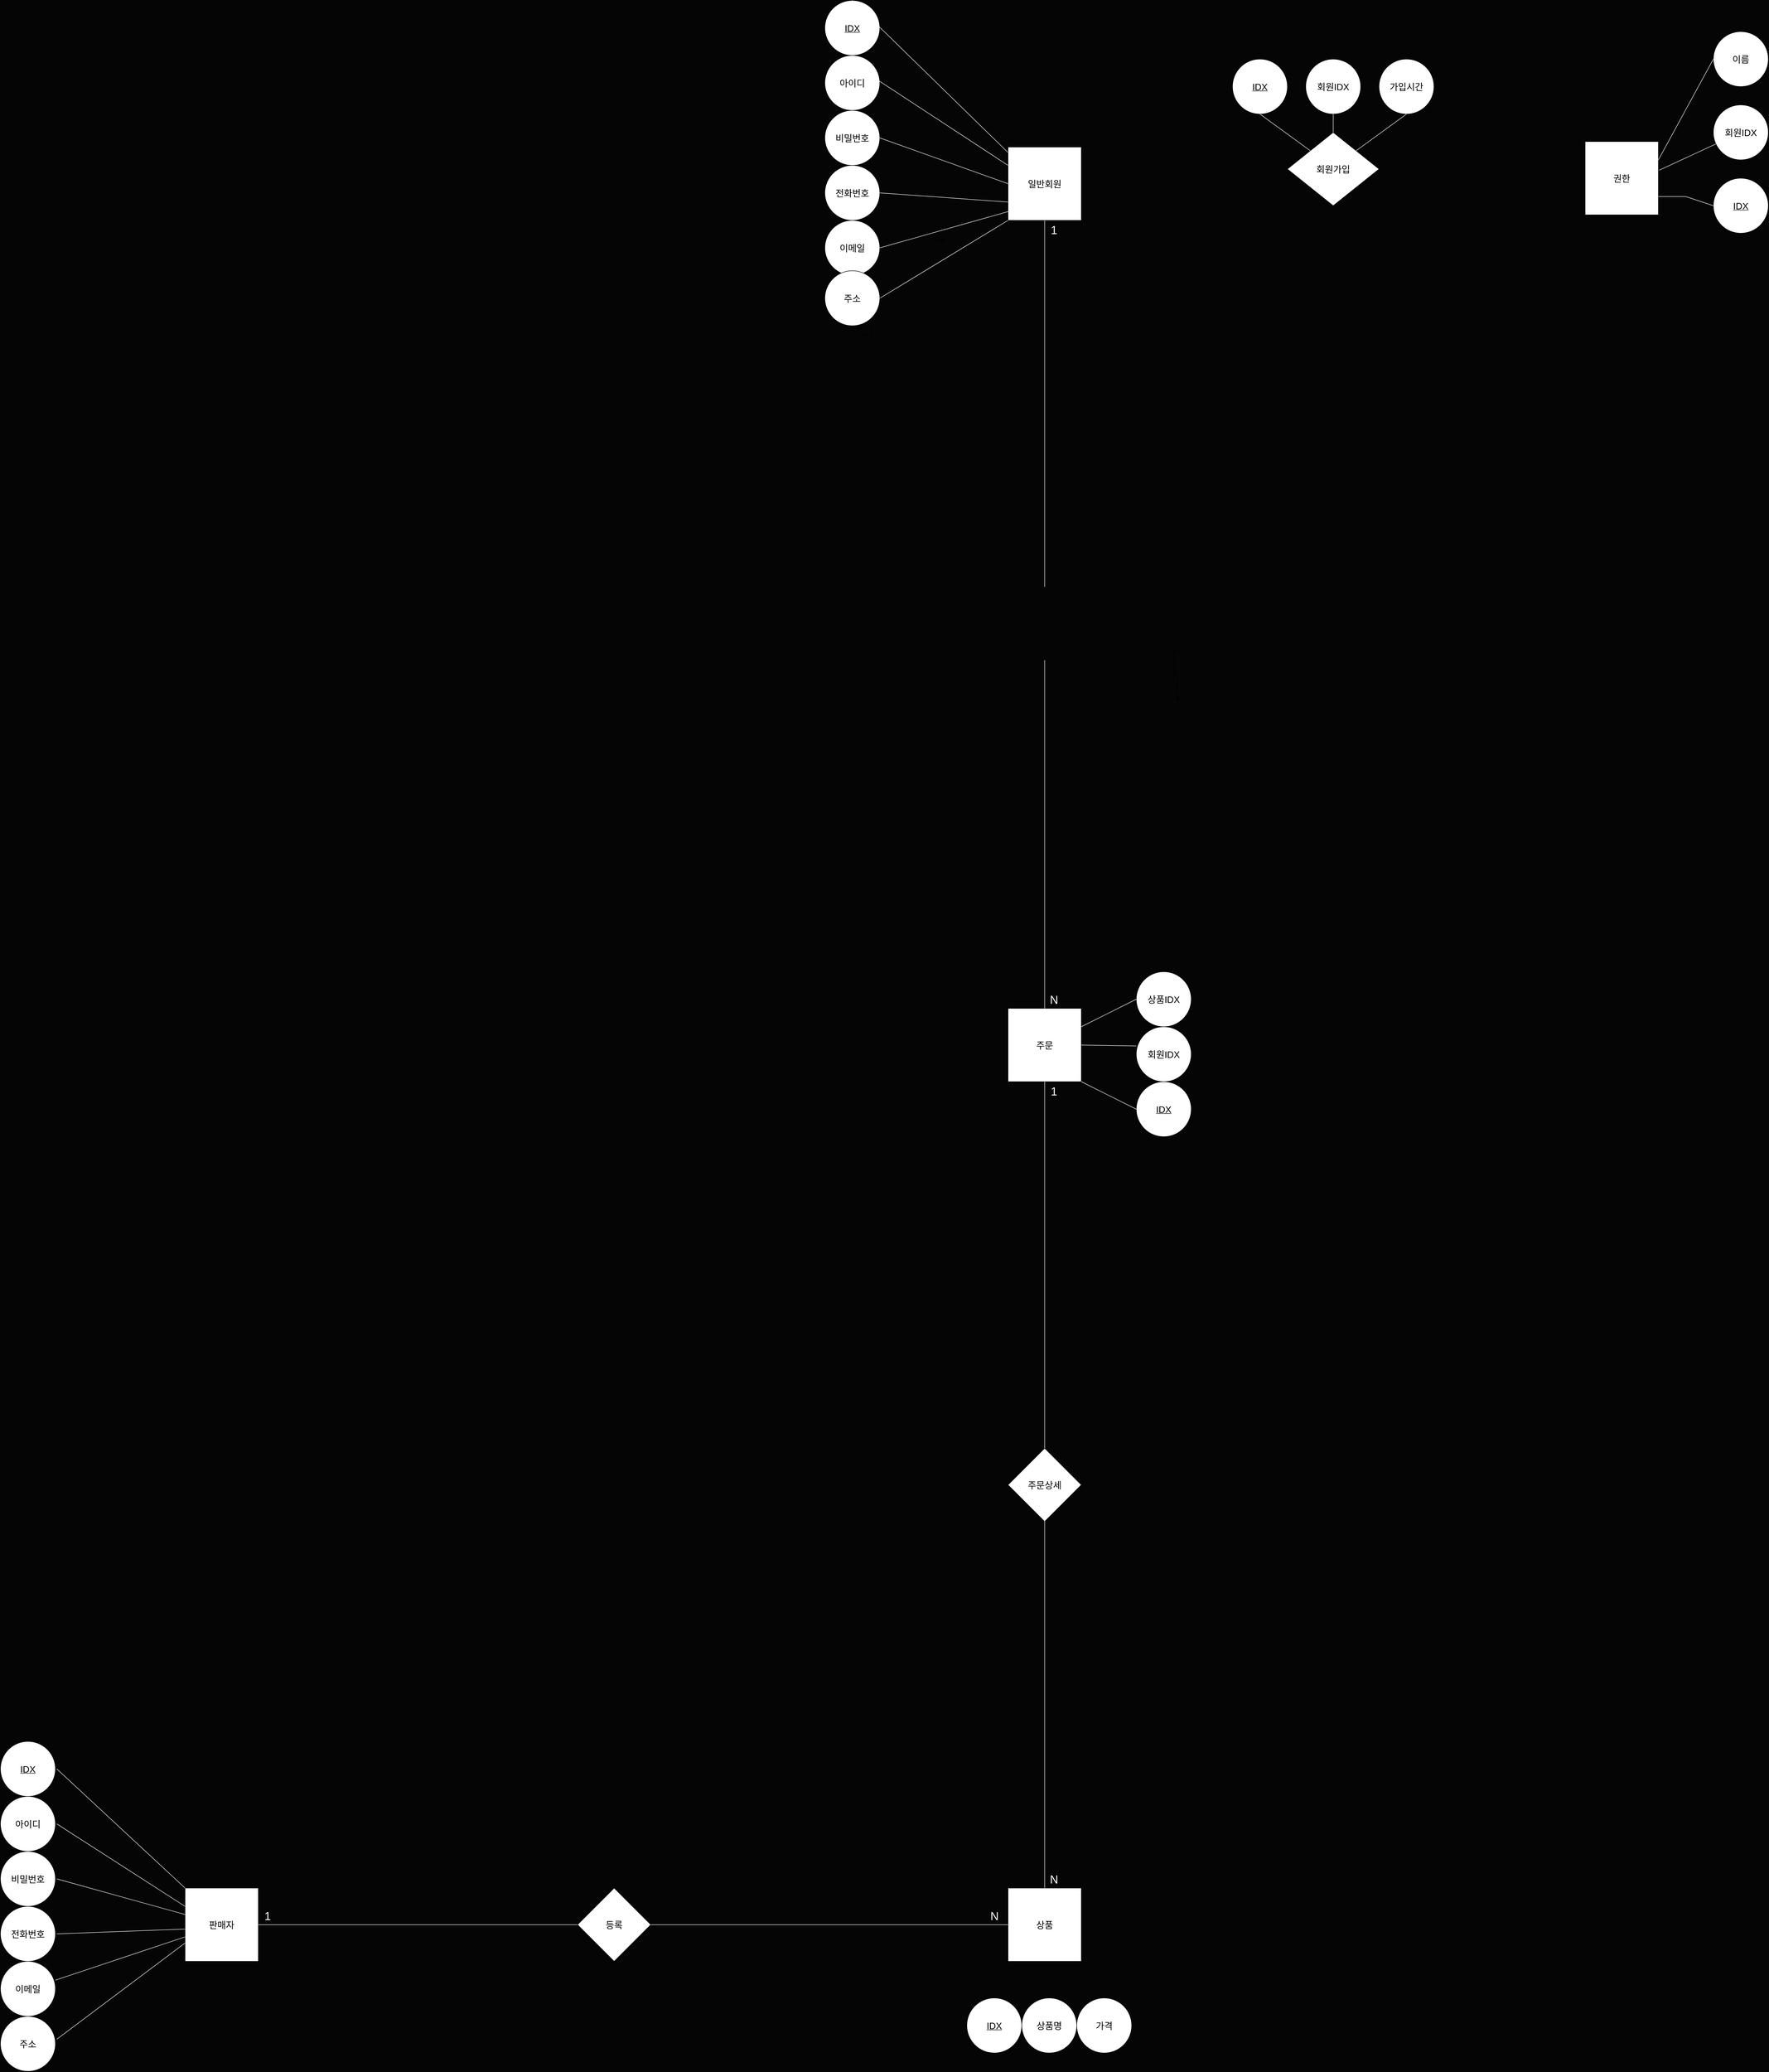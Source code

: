 <mxfile version="22.1.22" type="embed">
  <diagram id="23iRSUPoRavnBvh4doch" name="Page-1">
    <mxGraphModel dx="11144" dy="13218" grid="1" gridSize="10" guides="1" tooltips="1" connect="1" arrows="1" fold="1" page="0" pageScale="1" pageWidth="827" pageHeight="1169" background="#050505" math="0" shadow="0">
      <root>
        <mxCell id="0" />
        <mxCell id="1" parent="0" />
        <mxCell id="36" value="&lt;span style=&quot;font-size: 20px;&quot;&gt;일반회원&lt;/span&gt;" style="whiteSpace=wrap;html=1;align=center;" parent="1" vertex="1">
          <mxGeometry x="-6960" y="-11760" width="160" height="160" as="geometry" />
        </mxCell>
        <mxCell id="37" value="&lt;font style=&quot;font-size: 20px;&quot;&gt;IDX&lt;/font&gt;" style="ellipse;whiteSpace=wrap;html=1;align=center;fontStyle=4;" parent="1" vertex="1">
          <mxGeometry x="-7360" y="-12080" width="120" height="120" as="geometry" />
        </mxCell>
        <mxCell id="38" value="&lt;font style=&quot;font-size: 20px;&quot;&gt;아이디&lt;/font&gt;" style="ellipse;whiteSpace=wrap;html=1;align=center;" parent="1" vertex="1">
          <mxGeometry x="-7360" y="-11960" width="120" height="120" as="geometry" />
        </mxCell>
        <mxCell id="39" value="&lt;font style=&quot;font-size: 20px;&quot;&gt;비밀번호&lt;/font&gt;" style="ellipse;whiteSpace=wrap;html=1;align=center;" parent="1" vertex="1">
          <mxGeometry x="-7360" y="-11840" width="120" height="120" as="geometry" />
        </mxCell>
        <mxCell id="40" value="&lt;font style=&quot;font-size: 20px;&quot;&gt;전화번호&lt;/font&gt;" style="ellipse;whiteSpace=wrap;html=1;align=center;" parent="1" vertex="1">
          <mxGeometry x="-7360" y="-11720" width="120" height="120" as="geometry" />
        </mxCell>
        <mxCell id="41" value="&lt;font style=&quot;font-size: 20px;&quot;&gt;이메일&lt;/font&gt;" style="ellipse;whiteSpace=wrap;html=1;align=center;" parent="1" vertex="1">
          <mxGeometry x="-7360" y="-11600" width="120" height="120" as="geometry" />
        </mxCell>
        <mxCell id="115" style="edgeStyle=orthogonalEdgeStyle;rounded=0;orthogonalLoop=1;jettySize=auto;html=1;exitX=1;exitY=0;exitDx=0;exitDy=0;" parent="1" source="42" edge="1">
          <mxGeometry relative="1" as="geometry">
            <mxPoint x="-7280" y="-11430" as="targetPoint" />
          </mxGeometry>
        </mxCell>
        <mxCell id="42" value="&lt;font style=&quot;font-size: 20px;&quot;&gt;주소&lt;/font&gt;" style="ellipse;whiteSpace=wrap;html=1;align=center;" parent="1" vertex="1">
          <mxGeometry x="-7360" y="-11490" width="120" height="120" as="geometry" />
        </mxCell>
        <mxCell id="44" value="Text" style="text;html=1;align=center;verticalAlign=middle;resizable=0;points=[];autosize=1;strokeColor=none;fillColor=none;" parent="1" vertex="1">
          <mxGeometry x="-7135" y="-11572" width="50" height="30" as="geometry" />
        </mxCell>
        <mxCell id="45" value="" style="endArrow=none;html=1;rounded=0;exitX=0.5;exitY=0;exitDx=0;exitDy=0;entryX=-0.002;entryY=0.073;entryDx=0;entryDy=0;strokeColor=#FFFFFF;entryPerimeter=0;" parent="1" source="37" target="36" edge="1">
          <mxGeometry relative="1" as="geometry">
            <mxPoint x="-7010" y="-11610" as="sourcePoint" />
            <mxPoint x="-6850" y="-11610" as="targetPoint" />
          </mxGeometry>
        </mxCell>
        <mxCell id="47" value="" style="endArrow=none;html=1;rounded=0;entryX=0;entryY=0.25;entryDx=0;entryDy=0;strokeColor=#FFFFFF;exitX=0.917;exitY=0.417;exitDx=0;exitDy=0;exitPerimeter=0;" parent="1" source="38" target="36" edge="1">
          <mxGeometry relative="1" as="geometry">
            <mxPoint x="-7240" y="-11850" as="sourcePoint" />
            <mxPoint x="-6815" y="-11680" as="targetPoint" />
          </mxGeometry>
        </mxCell>
        <mxCell id="48" value="" style="endArrow=none;html=1;rounded=0;exitX=1;exitY=0.5;exitDx=0;exitDy=0;entryX=0;entryY=0.5;entryDx=0;entryDy=0;strokeColor=#FFFFFF;" parent="1" source="39" target="36" edge="1">
          <mxGeometry relative="1" as="geometry">
            <mxPoint x="-6980" y="-11520" as="sourcePoint" />
            <mxPoint x="-6805" y="-11640" as="targetPoint" />
          </mxGeometry>
        </mxCell>
        <mxCell id="50" value="" style="endArrow=none;html=1;rounded=0;exitX=1;exitY=0.5;exitDx=0;exitDy=0;entryX=0;entryY=0.75;entryDx=0;entryDy=0;strokeColor=#FFFFFF;" parent="1" source="40" target="36" edge="1">
          <mxGeometry relative="1" as="geometry">
            <mxPoint x="-6820" y="-11520" as="sourcePoint" />
            <mxPoint x="-6770" y="-11600" as="targetPoint" />
          </mxGeometry>
        </mxCell>
        <mxCell id="52" value="" style="endArrow=none;html=1;rounded=0;exitX=1;exitY=0.5;exitDx=0;exitDy=0;entryX=0.019;entryY=0.875;entryDx=0;entryDy=0;strokeColor=#FFFFFF;entryPerimeter=0;" parent="1" source="41" target="36" edge="1">
          <mxGeometry relative="1" as="geometry">
            <mxPoint x="-6660" y="-11520" as="sourcePoint" />
            <mxPoint x="-6730" y="-11600" as="targetPoint" />
          </mxGeometry>
        </mxCell>
        <mxCell id="54" value="" style="endArrow=none;html=1;rounded=0;exitX=0;exitY=1;exitDx=0;exitDy=0;entryX=1;entryY=0.5;entryDx=0;entryDy=0;strokeColor=#FFFFFF;" parent="1" source="36" target="42" edge="1">
          <mxGeometry relative="1" as="geometry">
            <mxPoint x="-6860" y="-11140" as="sourcePoint" />
            <mxPoint x="-7160" y="-11300" as="targetPoint" />
          </mxGeometry>
        </mxCell>
        <mxCell id="55" value="&lt;span style=&quot;font-size: 20px;&quot;&gt;회원가입&lt;/span&gt;" style="shape=rhombus;perimeter=rhombusPerimeter;whiteSpace=wrap;html=1;align=center;" parent="1" vertex="1">
          <mxGeometry x="-6350" y="-11792" width="200" height="160" as="geometry" />
        </mxCell>
        <mxCell id="57" value="&lt;span style=&quot;font-size: 20px;&quot;&gt;권한&lt;/span&gt;" style="whiteSpace=wrap;html=1;align=center;" parent="1" vertex="1">
          <mxGeometry x="-5700" y="-11772" width="160" height="160" as="geometry" />
        </mxCell>
        <mxCell id="58" value="&lt;font style=&quot;font-size: 20px;&quot;&gt;IDX&lt;/font&gt;" style="ellipse;whiteSpace=wrap;html=1;align=center;fontStyle=4;" parent="1" vertex="1">
          <mxGeometry x="-5420" y="-11692" width="120" height="120" as="geometry" />
        </mxCell>
        <mxCell id="59" value="&lt;font style=&quot;font-size: 20px;&quot;&gt;이름&lt;/font&gt;" style="ellipse;whiteSpace=wrap;html=1;align=center;" parent="1" vertex="1">
          <mxGeometry x="-5420" y="-12012" width="120" height="120" as="geometry" />
        </mxCell>
        <mxCell id="62" value="" style="endArrow=none;html=1;rounded=0;entryX=1;entryY=0.75;entryDx=0;entryDy=0;strokeColor=#FFFFFF;exitX=0;exitY=0.5;exitDx=0;exitDy=0;" parent="1" source="58" target="57" edge="1">
          <mxGeometry relative="1" as="geometry">
            <mxPoint x="-5500" y="-11612" as="sourcePoint" />
            <mxPoint x="-5470" y="-11690.33" as="targetPoint" />
            <Array as="points">
              <mxPoint x="-5480" y="-11652" />
            </Array>
          </mxGeometry>
        </mxCell>
        <mxCell id="64" value="" style="endArrow=none;html=1;rounded=0;entryX=1;entryY=0.25;entryDx=0;entryDy=0;strokeColor=#FFFFFF;exitX=0;exitY=0.5;exitDx=0;exitDy=0;" parent="1" source="59" target="57" edge="1">
          <mxGeometry relative="1" as="geometry">
            <mxPoint x="-5480" y="-11772" as="sourcePoint" />
            <mxPoint x="-5500" y="-11850.33" as="targetPoint" />
          </mxGeometry>
        </mxCell>
        <mxCell id="68" value="&lt;font style=&quot;font-size: 20px;&quot;&gt;상품&lt;/font&gt;" style="whiteSpace=wrap;html=1;align=center;" parent="1" vertex="1">
          <mxGeometry x="-6960" y="-7960" width="160" height="160" as="geometry" />
        </mxCell>
        <mxCell id="82" value="&lt;font style=&quot;font-size: 20px;&quot;&gt;IDX&lt;/font&gt;" style="ellipse;whiteSpace=wrap;html=1;align=center;fontStyle=4;" parent="1" vertex="1">
          <mxGeometry x="-7050" y="-7720" width="120" height="120" as="geometry" />
        </mxCell>
        <mxCell id="83" value="&lt;font style=&quot;font-size: 20px;&quot;&gt;상품명&lt;/font&gt;" style="ellipse;whiteSpace=wrap;html=1;align=center;" parent="1" vertex="1">
          <mxGeometry x="-6930" y="-7720" width="120" height="120" as="geometry" />
        </mxCell>
        <mxCell id="84" value="&lt;span style=&quot;font-size: 20px;&quot;&gt;가격&lt;/span&gt;" style="ellipse;whiteSpace=wrap;html=1;align=center;" parent="1" vertex="1">
          <mxGeometry x="-6810" y="-7720" width="120" height="120" as="geometry" />
        </mxCell>
        <mxCell id="94" style="edgeStyle=orthogonalEdgeStyle;rounded=0;orthogonalLoop=1;jettySize=auto;html=1;exitX=1;exitY=0;exitDx=0;exitDy=0;" parent="1" edge="1">
          <mxGeometry relative="1" as="geometry">
            <mxPoint x="-6590" y="-10550" as="targetPoint" />
            <mxPoint x="-6577.574" y="-10662.426" as="sourcePoint" />
          </mxGeometry>
        </mxCell>
        <mxCell id="107" value="&lt;font style=&quot;font-size: 20px;&quot;&gt;회원IDX&lt;/font&gt;" style="ellipse;whiteSpace=wrap;html=1;align=center;" parent="1" vertex="1">
          <mxGeometry x="-5420" y="-11852" width="120" height="120" as="geometry" />
        </mxCell>
        <mxCell id="108" value="" style="endArrow=none;html=1;rounded=0;exitX=1.01;exitY=0.391;exitDx=0;exitDy=0;exitPerimeter=0;strokeColor=#FFFFFF;" parent="1" source="57" target="107" edge="1">
          <mxGeometry relative="1" as="geometry">
            <mxPoint x="-5540" y="-11712" as="sourcePoint" />
            <mxPoint x="-5380" y="-11712" as="targetPoint" />
          </mxGeometry>
        </mxCell>
        <mxCell id="109" value="&lt;font style=&quot;font-size: 20px;&quot;&gt;IDX&lt;/font&gt;" style="ellipse;whiteSpace=wrap;html=1;align=center;fontStyle=4;" parent="1" vertex="1">
          <mxGeometry x="-6470" y="-11952" width="120" height="120" as="geometry" />
        </mxCell>
        <mxCell id="110" value="&lt;span style=&quot;font-size: 20px;&quot;&gt;회원IDX&lt;br&gt;&lt;/span&gt;" style="ellipse;whiteSpace=wrap;html=1;align=center;" parent="1" vertex="1">
          <mxGeometry x="-6310" y="-11952" width="120" height="120" as="geometry" />
        </mxCell>
        <mxCell id="111" value="&lt;span style=&quot;font-size: 20px;&quot;&gt;가입시간&lt;br&gt;&lt;/span&gt;" style="ellipse;whiteSpace=wrap;html=1;align=center;" parent="1" vertex="1">
          <mxGeometry x="-6150" y="-11952" width="120" height="120" as="geometry" />
        </mxCell>
        <mxCell id="112" value="" style="endArrow=none;html=1;rounded=0;exitX=0.5;exitY=1;exitDx=0;exitDy=0;entryX=0;entryY=0;entryDx=0;entryDy=0;strokeColor=#FFFFFF;" parent="1" source="109" target="55" edge="1">
          <mxGeometry relative="1" as="geometry">
            <mxPoint x="-6510" y="-11793.67" as="sourcePoint" />
            <mxPoint x="-6350" y="-11793.67" as="targetPoint" />
          </mxGeometry>
        </mxCell>
        <mxCell id="113" value="" style="endArrow=none;html=1;rounded=0;strokeColor=#FFFFFF;exitX=0.5;exitY=1;exitDx=0;exitDy=0;" parent="1" source="110" target="55" edge="1">
          <mxGeometry relative="1" as="geometry">
            <mxPoint x="-6150" y="-11777" as="sourcePoint" />
            <mxPoint x="-6040" y="-11687" as="targetPoint" />
          </mxGeometry>
        </mxCell>
        <mxCell id="114" value="" style="endArrow=none;html=1;rounded=0;exitX=0.5;exitY=1;exitDx=0;exitDy=0;entryX=1;entryY=0;entryDx=0;entryDy=0;strokeColor=#FFFFFF;" parent="1" source="111" target="55" edge="1">
          <mxGeometry relative="1" as="geometry">
            <mxPoint x="-6150" y="-11802" as="sourcePoint" />
            <mxPoint x="-6040" y="-11722" as="targetPoint" />
          </mxGeometry>
        </mxCell>
        <mxCell id="164" value="" style="edgeStyle=orthogonalEdgeStyle;rounded=0;orthogonalLoop=1;jettySize=auto;html=1;" parent="1" source="116" target="158" edge="1">
          <mxGeometry relative="1" as="geometry" />
        </mxCell>
        <mxCell id="116" value="&lt;font style=&quot;font-size: 20px;&quot;&gt;주문&lt;/font&gt;" style="whiteSpace=wrap;html=1;align=center;" parent="1" vertex="1">
          <mxGeometry x="-6960" y="-9880" width="160" height="160" as="geometry" />
        </mxCell>
        <mxCell id="117" value="&lt;font style=&quot;font-size: 20px;&quot;&gt;IDX&lt;/font&gt;" style="ellipse;whiteSpace=wrap;html=1;align=center;fontStyle=4;" parent="1" vertex="1">
          <mxGeometry x="-6680" y="-9720" width="120" height="120" as="geometry" />
        </mxCell>
        <mxCell id="118" value="&lt;span style=&quot;font-size: 20px;&quot;&gt;회원IDX&lt;/span&gt;" style="ellipse;whiteSpace=wrap;html=1;align=center;" parent="1" vertex="1">
          <mxGeometry x="-6680" y="-9840" width="120" height="120" as="geometry" />
        </mxCell>
        <mxCell id="119" value="&lt;span style=&quot;font-size: 20px;&quot;&gt;상품IDX&lt;/span&gt;" style="ellipse;whiteSpace=wrap;html=1;align=center;" parent="1" vertex="1">
          <mxGeometry x="-6680" y="-9960" width="120" height="120" as="geometry" />
        </mxCell>
        <mxCell id="120" value="&lt;span style=&quot;font-size: 20px;&quot;&gt;판매자&lt;/span&gt;" style="whiteSpace=wrap;html=1;align=center;" parent="1" vertex="1">
          <mxGeometry x="-8756.92" y="-7960" width="160" height="160" as="geometry" />
        </mxCell>
        <mxCell id="121" value="&lt;font style=&quot;font-size: 20px;&quot;&gt;IDX&lt;/font&gt;" style="ellipse;whiteSpace=wrap;html=1;align=center;fontStyle=4;" parent="1" vertex="1">
          <mxGeometry x="-9160" y="-8280" width="120" height="120" as="geometry" />
        </mxCell>
        <mxCell id="122" value="&lt;font style=&quot;font-size: 20px;&quot;&gt;아이디&lt;/font&gt;" style="ellipse;whiteSpace=wrap;html=1;align=center;" parent="1" vertex="1">
          <mxGeometry x="-9160" y="-8160" width="120" height="120" as="geometry" />
        </mxCell>
        <mxCell id="123" value="&lt;font style=&quot;font-size: 20px;&quot;&gt;비밀번호&lt;/font&gt;" style="ellipse;whiteSpace=wrap;html=1;align=center;" parent="1" vertex="1">
          <mxGeometry x="-9160" y="-8040" width="120" height="120" as="geometry" />
        </mxCell>
        <mxCell id="124" value="&lt;font style=&quot;font-size: 20px;&quot;&gt;전화번호&lt;/font&gt;" style="ellipse;whiteSpace=wrap;html=1;align=center;" parent="1" vertex="1">
          <mxGeometry x="-9160" y="-7920" width="120" height="120" as="geometry" />
        </mxCell>
        <mxCell id="125" value="&lt;font style=&quot;font-size: 20px;&quot;&gt;이메일&lt;/font&gt;" style="ellipse;whiteSpace=wrap;html=1;align=center;" parent="1" vertex="1">
          <mxGeometry x="-9160" y="-7800" width="120" height="120" as="geometry" />
        </mxCell>
        <mxCell id="126" value="&lt;font style=&quot;font-size: 20px;&quot;&gt;주소&lt;/font&gt;" style="ellipse;whiteSpace=wrap;html=1;align=center;" parent="1" vertex="1">
          <mxGeometry x="-9160" y="-7680" width="120" height="120" as="geometry" />
        </mxCell>
        <mxCell id="127" value="" style="endArrow=none;html=1;rounded=0;exitX=1;exitY=0.5;exitDx=0;exitDy=0;entryX=0;entryY=0;entryDx=0;entryDy=0;strokeColor=#FFFFFF;" parent="1" target="120" edge="1">
          <mxGeometry relative="1" as="geometry">
            <mxPoint x="-9036.92" y="-8220" as="sourcePoint" />
            <mxPoint x="-8826.92" y="-8210.83" as="targetPoint" />
          </mxGeometry>
        </mxCell>
        <mxCell id="128" value="" style="endArrow=none;html=1;rounded=0;exitX=1;exitY=0.5;exitDx=0;exitDy=0;entryX=0;entryY=0.25;entryDx=0;entryDy=0;strokeColor=#FFFFFF;" parent="1" target="120" edge="1">
          <mxGeometry relative="1" as="geometry">
            <mxPoint x="-9036.92" y="-8100" as="sourcePoint" />
            <mxPoint x="-8846.92" y="-8030" as="targetPoint" />
          </mxGeometry>
        </mxCell>
        <mxCell id="131" value="" style="endArrow=none;html=1;rounded=0;exitX=1;exitY=0.5;exitDx=0;exitDy=0;strokeColor=#FFFFFF;" parent="1" target="120" edge="1">
          <mxGeometry relative="1" as="geometry">
            <mxPoint x="-9036.92" y="-7980" as="sourcePoint" />
            <mxPoint x="-8816.92" y="-7940" as="targetPoint" />
          </mxGeometry>
        </mxCell>
        <mxCell id="132" value="" style="endArrow=none;html=1;rounded=0;exitX=1;exitY=0.5;exitDx=0;exitDy=0;entryX=0;entryY=0.56;entryDx=0;entryDy=0;entryPerimeter=0;strokeColor=#FFFFFF;" parent="1" target="120" edge="1">
          <mxGeometry relative="1" as="geometry">
            <mxPoint x="-9036.92" y="-7860" as="sourcePoint" />
            <mxPoint x="-8846.92" y="-7880.33" as="targetPoint" />
          </mxGeometry>
        </mxCell>
        <mxCell id="133" value="" style="endArrow=none;html=1;rounded=0;strokeColor=#FFFFFF;" parent="1" target="120" edge="1">
          <mxGeometry relative="1" as="geometry">
            <mxPoint x="-9039.999" y="-7758.974" as="sourcePoint" />
            <mxPoint x="-8816.92" y="-7790" as="targetPoint" />
          </mxGeometry>
        </mxCell>
        <mxCell id="134" value="" style="endArrow=none;html=1;rounded=0;exitX=1;exitY=0.5;exitDx=0;exitDy=0;entryX=0;entryY=0.75;entryDx=0;entryDy=0;strokeColor=#FFFFFF;" parent="1" target="120" edge="1">
          <mxGeometry relative="1" as="geometry">
            <mxPoint x="-9036.92" y="-7630" as="sourcePoint" />
            <mxPoint x="-8776.92" y="-7720.33" as="targetPoint" />
          </mxGeometry>
        </mxCell>
        <mxCell id="135" value="&lt;font style=&quot;font-size: 20px;&quot;&gt;등록&lt;/font&gt;" style="shape=rhombus;perimeter=rhombusPerimeter;whiteSpace=wrap;html=1;align=center;" parent="1" vertex="1">
          <mxGeometry x="-7900" y="-7960" width="160" height="160" as="geometry" />
        </mxCell>
        <mxCell id="136" value="" style="endArrow=none;html=1;rounded=0;entryX=0;entryY=0.5;entryDx=0;entryDy=0;strokeColor=#FFFFFF;" parent="1" source="120" target="135" edge="1">
          <mxGeometry relative="1" as="geometry">
            <mxPoint x="-8220" y="-7880.83" as="sourcePoint" />
            <mxPoint x="-8060" y="-7880.66" as="targetPoint" />
          </mxGeometry>
        </mxCell>
        <mxCell id="138" value="" style="endArrow=none;html=1;rounded=0;exitX=1;exitY=0.5;exitDx=0;exitDy=0;entryX=0;entryY=0.5;entryDx=0;entryDy=0;strokeColor=#FFFFFF;" parent="1" source="135" target="68" edge="1">
          <mxGeometry relative="1" as="geometry">
            <mxPoint x="-8140" y="-9660.83" as="sourcePoint" />
            <mxPoint x="-7980" y="-9660.83" as="targetPoint" />
          </mxGeometry>
        </mxCell>
        <mxCell id="139" value="&lt;font color=&quot;#ffffff&quot; style=&quot;font-size: 25px;&quot;&gt;1&lt;/font&gt;" style="text;html=1;align=center;verticalAlign=middle;resizable=0;points=[];autosize=1;strokeColor=none;fillColor=none;" parent="1" vertex="1">
          <mxGeometry x="-8596.92" y="-7920" width="40" height="40" as="geometry" />
        </mxCell>
        <mxCell id="140" value="&lt;font color=&quot;#ffffff&quot;&gt;&lt;span style=&quot;font-size: 25px;&quot;&gt;N&lt;/span&gt;&lt;/font&gt;" style="text;html=1;align=center;verticalAlign=middle;resizable=0;points=[];autosize=1;strokeColor=none;fillColor=none;" parent="1" vertex="1">
          <mxGeometry x="-7010" y="-7920" width="40" height="40" as="geometry" />
        </mxCell>
        <mxCell id="149" value="" style="endArrow=none;html=1;rounded=0;exitX=0.5;exitY=1;exitDx=0;exitDy=0;entryX=0.5;entryY=0;entryDx=0;entryDy=0;strokeColor=#FFFFFF;" parent="1" source="36" edge="1">
          <mxGeometry relative="1" as="geometry">
            <mxPoint x="-6850" y="-11320" as="sourcePoint" />
            <mxPoint x="-6880" y="-10800" as="targetPoint" />
          </mxGeometry>
        </mxCell>
        <mxCell id="151" value="" style="endArrow=none;html=1;rounded=0;entryX=0.5;entryY=1;entryDx=0;entryDy=0;exitX=0.5;exitY=0;exitDx=0;exitDy=0;strokeColor=#FFFFFF;" parent="1" source="116" edge="1">
          <mxGeometry relative="1" as="geometry">
            <mxPoint x="-7130" y="-10280" as="sourcePoint" />
            <mxPoint x="-6880" y="-10640" as="targetPoint" />
          </mxGeometry>
        </mxCell>
        <mxCell id="154" value="" style="endArrow=none;html=1;rounded=0;exitX=1;exitY=0.25;exitDx=0;exitDy=0;entryX=0;entryY=0.5;entryDx=0;entryDy=0;strokeColor=#FFFFFF;" parent="1" source="116" target="119" edge="1">
          <mxGeometry relative="1" as="geometry">
            <mxPoint x="-6760" y="-10080" as="sourcePoint" />
            <mxPoint x="-6600" y="-10080" as="targetPoint" />
          </mxGeometry>
        </mxCell>
        <mxCell id="155" value="" style="endArrow=none;html=1;rounded=0;exitX=1;exitY=0.5;exitDx=0;exitDy=0;entryX=0;entryY=0.35;entryDx=0;entryDy=0;entryPerimeter=0;strokeColor=#FFFFFF;" parent="1" source="116" target="118" edge="1">
          <mxGeometry relative="1" as="geometry">
            <mxPoint x="-6580" y="-9822" as="sourcePoint" />
            <mxPoint x="-6420" y="-9822" as="targetPoint" />
          </mxGeometry>
        </mxCell>
        <mxCell id="156" value="" style="endArrow=none;html=1;rounded=0;exitX=1;exitY=1;exitDx=0;exitDy=0;entryX=0;entryY=0.5;entryDx=0;entryDy=0;strokeColor=#FFFFFF;" parent="1" source="116" target="117" edge="1">
          <mxGeometry relative="1" as="geometry">
            <mxPoint x="-7040" y="-10140" as="sourcePoint" />
            <mxPoint x="-6880" y="-10140" as="targetPoint" />
          </mxGeometry>
        </mxCell>
        <mxCell id="157" value="&lt;font color=&quot;#ffffff&quot; style=&quot;font-size: 25px;&quot;&gt;1&lt;/font&gt;" style="text;html=1;align=center;verticalAlign=middle;resizable=0;points=[];autosize=1;strokeColor=none;fillColor=none;" parent="1" vertex="1">
          <mxGeometry x="-6880" y="-11600" width="40" height="40" as="geometry" />
        </mxCell>
        <mxCell id="158" value="&lt;font color=&quot;#ffffff&quot;&gt;&lt;span style=&quot;font-size: 25px;&quot;&gt;N&lt;/span&gt;&lt;/font&gt;" style="text;html=1;align=center;verticalAlign=middle;resizable=0;points=[];autosize=1;strokeColor=none;fillColor=none;" parent="1" vertex="1">
          <mxGeometry x="-6880" y="-9920" width="40" height="40" as="geometry" />
        </mxCell>
        <mxCell id="159" value="&lt;span style=&quot;font-size: 20px;&quot;&gt;주문상세&lt;/span&gt;" style="shape=rhombus;perimeter=rhombusPerimeter;whiteSpace=wrap;html=1;align=center;" parent="1" vertex="1">
          <mxGeometry x="-6960" y="-8920" width="160" height="160" as="geometry" />
        </mxCell>
        <mxCell id="160" value="" style="endArrow=none;html=1;rounded=0;exitX=0.5;exitY=1;exitDx=0;exitDy=0;entryX=0.5;entryY=0;entryDx=0;entryDy=0;strokeColor=#FFFFFF;" parent="1" source="116" target="159" edge="1">
          <mxGeometry relative="1" as="geometry">
            <mxPoint x="-6900" y="-9150" as="sourcePoint" />
            <mxPoint x="-6740" y="-9150" as="targetPoint" />
          </mxGeometry>
        </mxCell>
        <mxCell id="161" value="" style="endArrow=none;html=1;rounded=0;exitX=0.5;exitY=1;exitDx=0;exitDy=0;strokeColor=#FFFFFF;" parent="1" target="68" edge="1">
          <mxGeometry relative="1" as="geometry">
            <mxPoint x="-6880" y="-8770" as="sourcePoint" />
            <mxPoint x="-6880" y="-7970" as="targetPoint" />
          </mxGeometry>
        </mxCell>
        <mxCell id="162" value="&lt;font color=&quot;#ffffff&quot; style=&quot;font-size: 25px;&quot;&gt;1&lt;/font&gt;" style="text;html=1;align=center;verticalAlign=middle;resizable=0;points=[];autosize=1;strokeColor=none;fillColor=none;" parent="1" vertex="1">
          <mxGeometry x="-6880" y="-9720" width="40" height="40" as="geometry" />
        </mxCell>
        <mxCell id="163" value="&lt;font color=&quot;#ffffff&quot;&gt;&lt;span style=&quot;font-size: 25px;&quot;&gt;N&lt;/span&gt;&lt;/font&gt;" style="text;html=1;align=center;verticalAlign=middle;resizable=0;points=[];autosize=1;strokeColor=none;fillColor=none;" parent="1" vertex="1">
          <mxGeometry x="-6880" y="-8000" width="40" height="40" as="geometry" />
        </mxCell>
      </root>
    </mxGraphModel>
  </diagram>
</mxfile>
